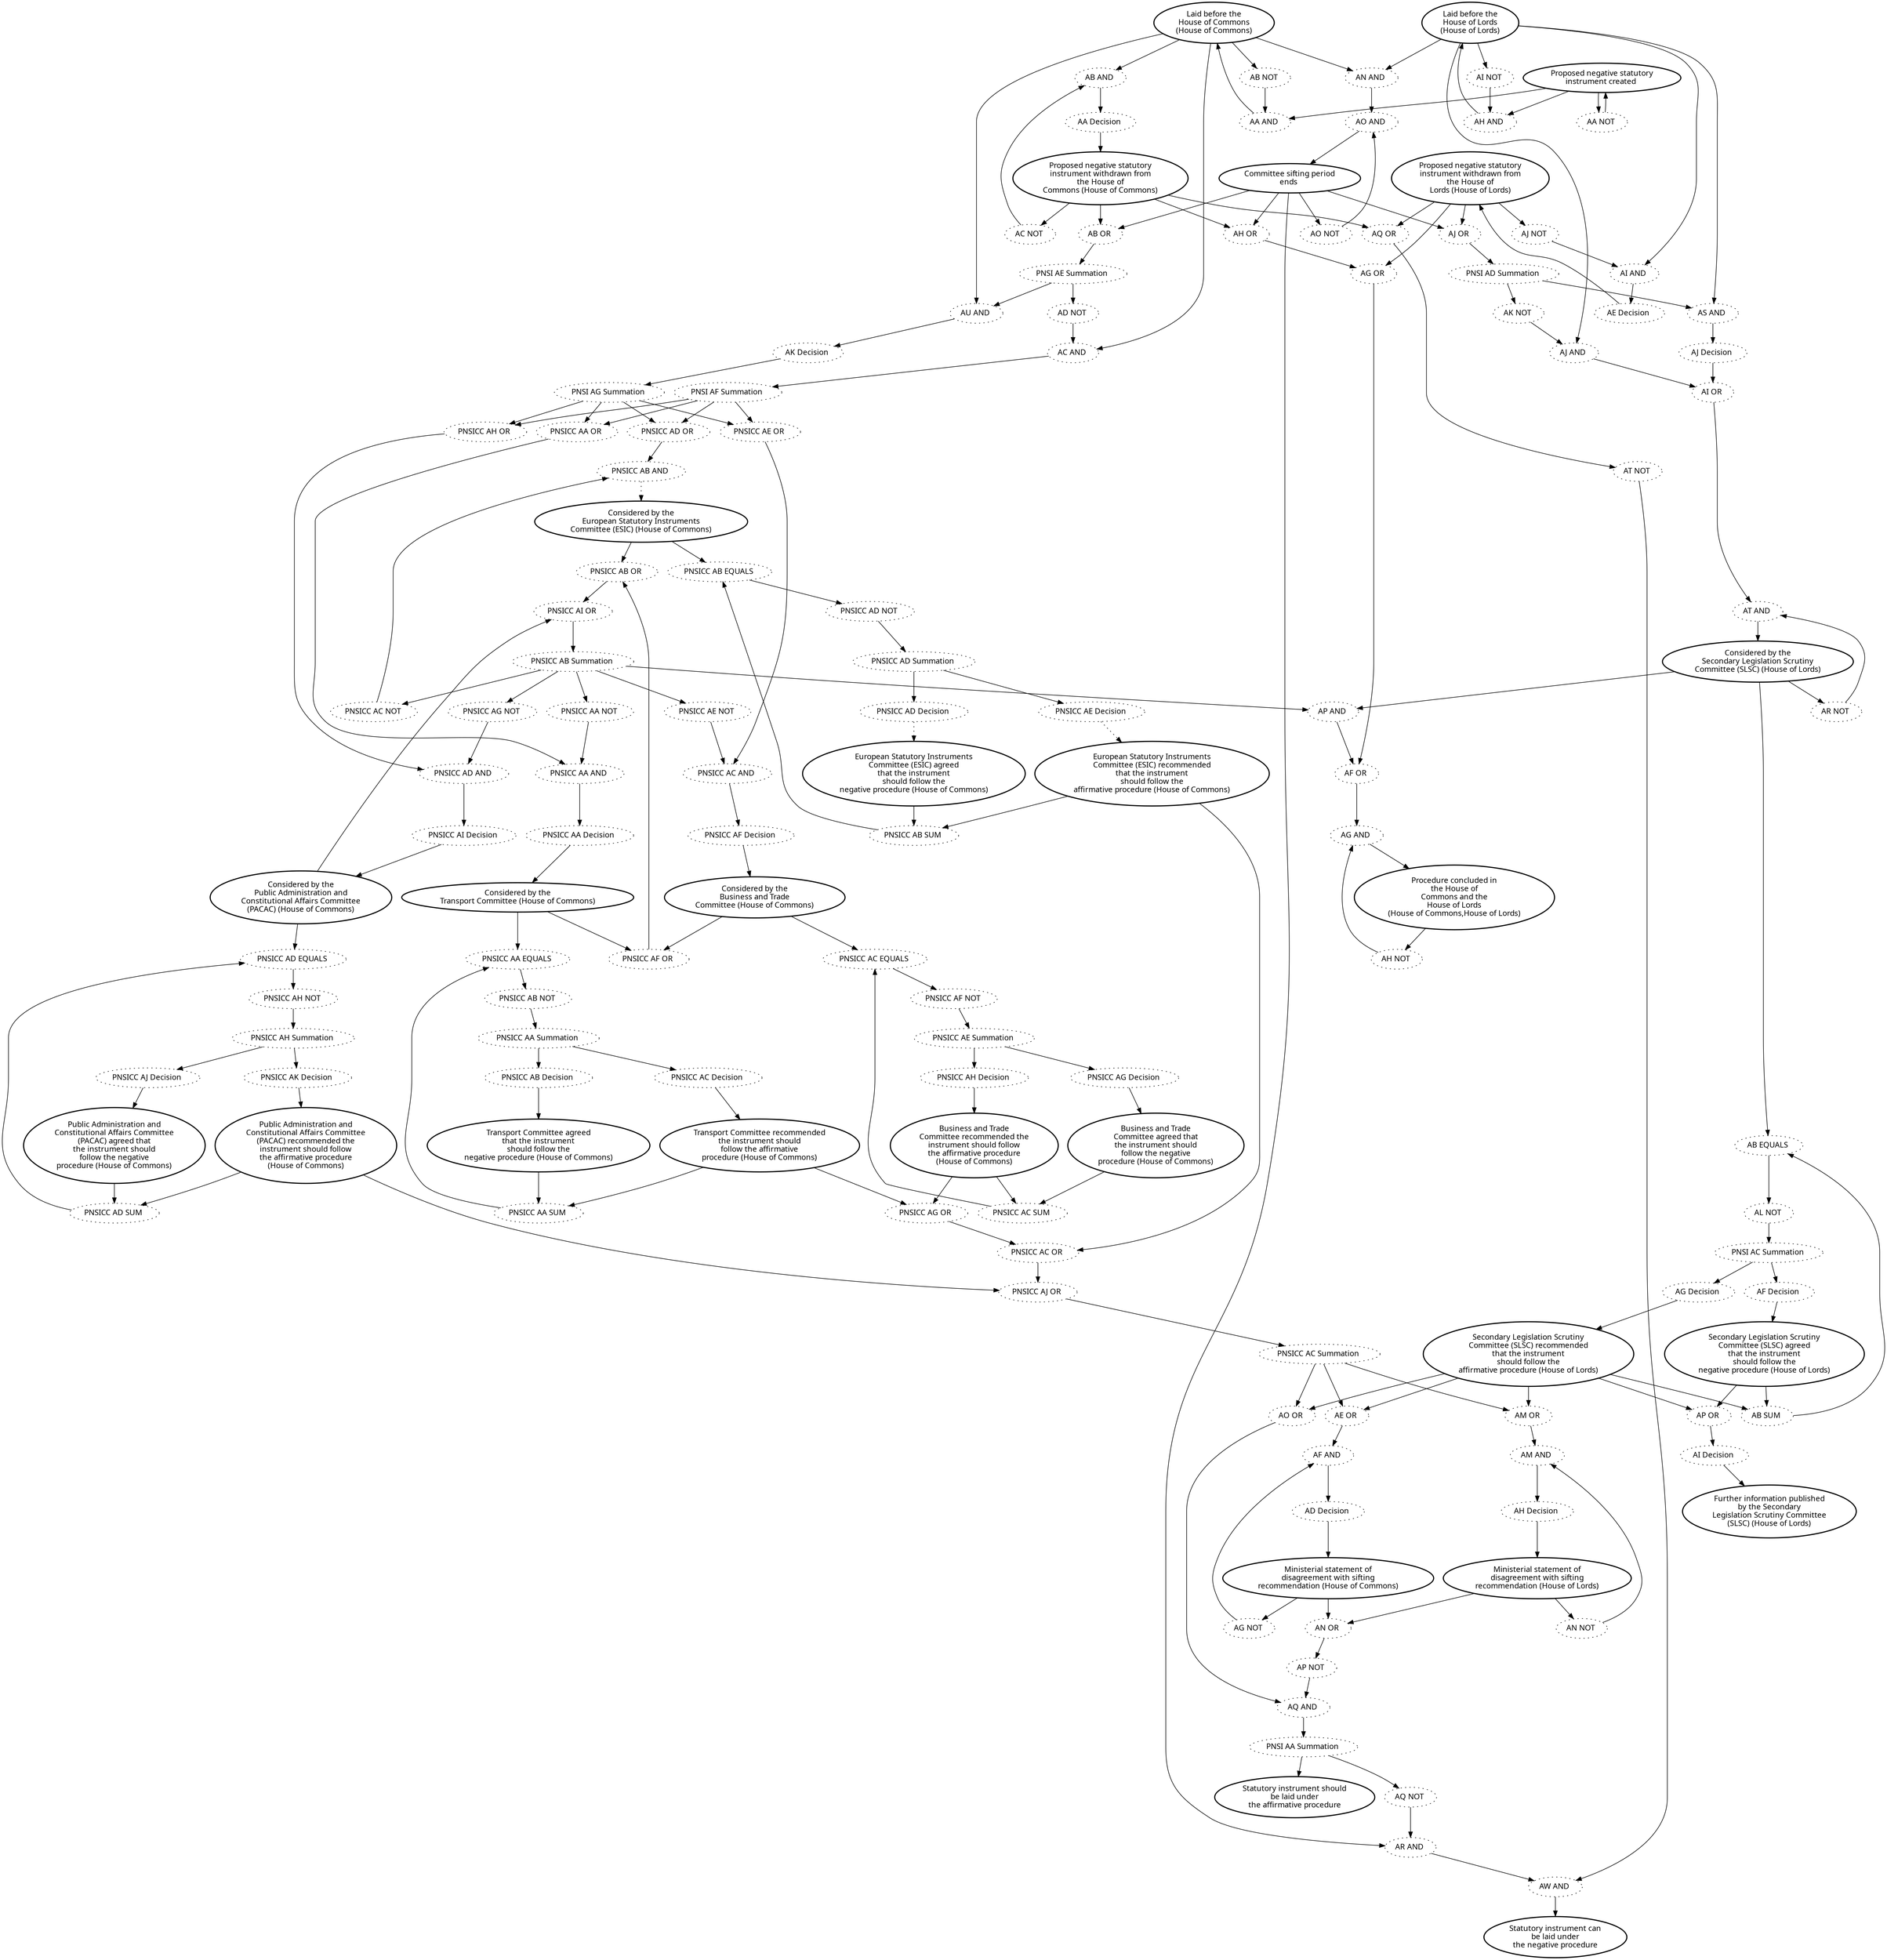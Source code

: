 digraph{graph[fontname="calibri"];node[fontname="calibri"];edge[fontname="calibri"];edge [style=solid, color=black];"4"->"283"[label=""];edge[style=solid, color=black];edge [style=solid, color=black];"4"->"326"[label=""];edge[style=solid, color=black];edge [style=solid, color=black];"4"->"539"[label=""];edge[style=solid, color=black];edge [style=solid, color=black];"4"->"540"[label=""];edge[style=solid, color=black];edge [style=solid, color=black];"4"->"333"[label=""];edge[style=solid, color=black];edge [style=solid, color=black];"12"->"326"[label=""];edge[style=solid, color=black];edge [style=solid, color=black];"12"->"306"[label=""];edge[style=solid, color=black];edge [style=solid, color=black];"12"->"307"[label=""];edge[style=solid, color=black];edge [style=solid, color=black];"12"->"310"[label=""];edge[style=solid, color=black];edge [style=solid, color=black];"12"->"331"[label=""];edge[style=solid, color=black];edge [style=solid, color=black];"19"->"299"[label=""];edge[style=solid, color=black];edge [style=solid, color=black];"19"->"1045"[label=""];edge[style=solid, color=black];edge [style=solid, color=black];"19"->"407"[label=""];edge[style=solid, color=black];edge [style=solid, color=black];"65"->"3999"[label=""];edge[style=solid, color=black];edge [style=solid, color=black];"66"->"3999"[label=""];edge[style=solid, color=black];edge [style=solid, color=black];"66"->"3993"[label=""];edge[style=solid, color=black];edge [style=solid, color=black];"71"->"286"[label=""];edge[style=solid, color=black];edge [style=solid, color=black];"71"->"304"[label=""];edge[style=solid, color=black];edge [style=solid, color=black];"71"->"328"[label=""];edge[style=solid, color=black];edge [style=solid, color=black];"71"->"313"[label=""];edge[style=solid, color=black];edge [style=solid, color=black];"71"->"330"[label=""];edge[style=solid, color=black];edge [style=solid, color=black];"81"->"295"[label=""];edge[style=solid, color=black];edge [style=solid, color=black];"81"->"322"[label=""];edge[style=solid, color=black];edge [style=solid, color=black];"81"->"418"[label=""];edge[style=solid, color=black];edge [style=solid, color=black];"81"->"1014"[label=""];edge[style=solid, color=black];edge [style=solid, color=black];"81"->"419"[label=""];edge[style=solid, color=black];edge [style=solid, color=black];"93"->"4000"[label=""];edge[style=solid, color=black];edge [style=solid, color=black];"93"->"3992"[label=""];edge[style=solid, color=black];edge [style=solid, color=black];"98"->"1014"[label=""];edge[style=solid, color=black];edge [style=solid, color=black];"98"->"419"[label=""];edge[style=solid, color=black];edge [style=solid, color=black];"99"->"305"[label=""];edge[style=solid, color=black];edge [style=solid, color=black];"99"->"538"[label=""];edge[style=solid, color=black];edge [style=solid, color=black];"99"->"542"[label=""];edge[style=solid, color=black];edge [style=solid, color=black];"108"->"303"[label=""];edge[style=solid, color=black];edge [style=solid, color=black];"108"->"308"[label=""];edge[style=solid, color=black];edge [style=solid, color=black];"108"->"313"[label=""];edge[style=solid, color=black];edge [style=solid, color=black];"108"->"420"[label=""];edge[style=solid, color=black];edge [style=solid, color=black];"109"->"282"[label=""];edge[style=solid, color=black];edge [style=solid, color=black];"109"->"304"[label=""];edge[style=solid, color=black];edge [style=solid, color=black];"109"->"286"[label=""];edge[style=solid, color=black];edge [style=solid, color=black];"109"->"420"[label=""];edge[style=solid, color=black];edge [style=solid, color=black];"111"->"301"[label=""];edge[style=solid, color=black];edge [style=solid, color=black];"113"->"297"[label=""];edge[style=solid, color=black];edge [style=solid, color=black];"113"->"417"[label=""];edge[style=solid, color=black];edge [style=solid, color=black];"114"->"325"[label=""];edge[style=solid, color=black];edge [style=solid, color=black];"114"->"417"[label=""];edge[style=solid, color=black];edge [style=solid, color=black];"281"->"109"[label=""];edge[style=solid, color=black];edge [style=solid, color=black];"282"->"540"[label=""];edge[style=solid, color=black];edge [style=solid, color=black];"283"->"3821"[label=""];edge[style=solid, color=black];edge [style=solid, color=black];"284"->"283"[label=""];edge[style=solid, color=black];edge [style=solid, color=black];"286"->"3186"[label=""];edge[style=solid, color=black];edge [style=solid, color=black];"295"->"296"[label=""];edge[style=solid, color=black];edge [style=solid, color=black];"296"->"298"[label=""];edge[style=solid, color=black];edge [style=solid, color=black];"297"->"296"[label=""];edge[style=solid, color=black];edge [style=solid, color=black];"298"->"113"[label=""];edge[style=solid, color=black];edge [style=solid, color=black];"299"->"302"[label=""];edge[style=solid, color=black];edge [style=solid, color=black];"300"->"111"[label=""];edge[style=solid, color=black];edge [style=solid, color=black];"301"->"300"[label=""];edge[style=solid, color=black];edge [style=solid, color=black];"302"->"300"[label=""];edge[style=solid, color=black];edge [style=solid, color=black];"303"->"302"[label=""];edge[style=solid, color=black];edge [style=solid, color=black];"304"->"303"[label=""];edge[style=solid, color=black];edge [style=solid, color=black];"305"->"12"[label=""];edge[style=solid, color=black];edge [style=solid, color=black];"306"->"305"[label=""];edge[style=solid, color=black];edge [style=solid, color=black];"307"->"309"[label=""];edge[style=solid, color=black];edge [style=solid, color=black];"308"->"307"[label=""];edge[style=solid, color=black];edge [style=solid, color=black];"309"->"108"[label=""];edge[style=solid, color=black];edge [style=solid, color=black];"310"->"312"[label=""];edge[style=solid, color=black];edge [style=solid, color=black];"311"->"310"[label=""];edge[style=solid, color=black];edge [style=solid, color=black];"312"->"332"[label=""];edge[style=solid, color=black];edge [style=solid, color=black];"313"->"3187"[label=""];edge[style=solid, color=black];edge [style=solid, color=black];"316"->"3068"[label=""];edge[style=solid, color=black];edge [style=solid, color=black];"320"->"98"[label=""];edge[style=solid, color=black];edge [style=solid, color=black];"321"->"81"[label=""];edge[style=solid, color=black];edge [style=solid, color=black];"322"->"323"[label=""];edge[style=solid, color=black];edge [style=solid, color=black];"323"->"324"[label=""];edge[style=solid, color=black];edge [style=solid, color=black];"324"->"114"[label=""];edge[style=solid, color=black];edge [style=solid, color=black];"325"->"323"[label=""];edge[style=solid, color=black];edge [style=solid, color=black];"326"->"327"[label=""];edge[style=solid, color=black];edge [style=solid, color=black];"327"->"71"[label=""];edge[style=solid, color=black];edge [style=solid, color=black];"328"->"327"[label=""];edge[style=solid, color=black];edge [style=solid, color=black];"329"->"2834"[label=""];edge[style=solid, color=black];edge [style=solid, color=black];"330"->"335"[label=""];edge[style=solid, color=black];edge [style=solid, color=black];"331"->"490"[label=""];edge[style=solid, color=black];edge [style=solid, color=black];"332"->"19"[label=""];edge[style=solid, color=black];edge [style=solid, color=black];"333"->"491"[label=""];edge[style=solid, color=black];edge [style=solid, color=black];"335"->"2833"[label=""];edge[style=solid, color=black];edge [style=solid, color=black];"405"->"329"[label=""];edge[style=solid, color=black];edge [style=solid, color=black];"406"->"330"[label=""];edge[style=solid, color=black];edge [style=solid, color=black];"407"->"332"[label=""];edge[style=solid, color=black];edge [style=solid, color=black];"409"->"335"[label=""];edge[style=solid, color=black];edge [style=solid, color=black];"417"->"405"[label=""];edge[style=solid, color=black];edge [style=solid, color=black];"418"->"329"[label=""];edge[style=solid, color=black];edge [style=solid, color=black];"419"->"489"[label=""];edge[style=solid, color=black];edge [style=solid, color=black];"420"->"409"[label=""];edge[style=solid, color=black];edge [style=solid, color=black];"489"->"224"[label=""];edge[style=solid, color=black];edge [style=solid, color=black];"490"->"312"[label=""];edge[style=solid, color=black];edge [style=solid, color=black];"491"->"3822"[label=""];edge[style=solid, color=black];edge [style=solid, color=black];"538"->"4"[label=""];edge[style=solid, color=black];edge [style=solid, color=black];"539"->"538"[label=""];edge[style=solid, color=black];edge [style=solid, color=black];"540"->"281"[label=""];edge[style=solid, color=black];edge [style=solid, color=black];"542"->"99"[label=""];edge[style=solid, color=black];edge [style=solid, color=black];"1014"->"1045"[label=""];edge[style=solid, color=black];edge [style=solid, color=black];"1045"->"316"[label=""];edge[style=solid, color=black];edge [style=solid, color=black];"2834"->"2832"[label=""];edge[style=solid, color=black];edge [style=solid, color=black];"2834"->"406"[label=""];edge[style=solid, color=black];edge [style=solid, color=black];"2901"->"4015"[label=""];edge[style=solid, color=black];edge [style=solid, color=black];"2901"->"4009"[label=""];edge[style=solid, color=black];edge [style=solid, color=black];"3068"->"320"[label=""];edge[style=solid, color=black];edge [style=solid, color=black];"3068"->"321"[label=""];edge[style=solid, color=black];edge [style=solid, color=black];"3186"->"284"[label=""];edge[style=solid, color=black];edge [style=solid, color=black];"3186"->"333"[label=""];edge[style=solid, color=black];edge [style=solid, color=black];"3187"->"311"[label=""];edge[style=solid, color=black];edge [style=solid, color=black];"3187"->"331"[label=""];edge[style=solid, color=black];edge [style=solid, color=black];"3821"->"3994"[label=""];edge[style=solid, color=black];edge [style=solid, color=black];"3821"->"3978"[label=""];edge[style=solid, color=black];edge [style=solid, color=black];"3821"->"4014"[label=""];edge[style=solid, color=black];edge [style=solid, color=black];"3821"->"4102"[label=""];edge[style=solid, color=black];edge [style=solid, color=black];"3822"->"3994"[label=""];edge[style=solid, color=black];edge [style=solid, color=black];"3822"->"3978"[label=""];edge[style=solid, color=black];edge [style=solid, color=black];"3822"->"4014"[label=""];edge[style=solid, color=black];edge [style=solid, color=black];"3822"->"4102"[label=""];edge[style=solid, color=black];edge [style=solid, color=black];"3977"->"3981"[label=""];edge[style=solid, color=black];edge [style=solid, color=black];"3978"->"3977"[label=""];edge[style=solid, color=black];edge [style=solid, color=black];"3979"->"3980"[label=""];edge[style=solid, color=black];edge [style=solid, color=black];"3980"->"3985"[label=""];edge[style=solid, color=black];edge [style=solid, color=black];"3981"->"3988"[label=""];edge[style=solid, color=black];edge [style=solid, color=black];"3982"->"3989"[label=""];edge[style=solid, color=black];edge [style=solid, color=black];"3983"->"3990"[label=""];edge[style=solid, color=black];edge [style=solid, color=black];"3984"->"3977"[label=""];edge[style=solid, color=black];edge [style=solid, color=black];"3985"->"3986"[label=""];edge[style=solid, color=black];edge [style=solid, color=black];"3986"->"3982"[label=""];edge[style=solid, color=black];edge [style=solid, color=black];"3986"->"3983"[label=""];edge[style=solid, color=black];edge [style=solid, color=black];"3987"->"299"[label=""];edge[style=solid, color=black];edge [style=solid, color=black];"3987"->"3995"[label=""];edge[style=solid, color=black];edge [style=solid, color=black];"3987"->"3984"[label=""];edge[style=solid, color=black];edge [style=solid, color=black];"3987"->"4003"[label=""];edge[style=solid, color=black];edge [style=solid, color=black];"3987"->"4104"[label=""];edge[style=solid, color=black];edge [style=solid, color=black];"3988"->"3980"[label=""];edge[style=solid, color=black];edge [style=solid, color=black];"3988"->"4015"[label=""];edge[style=solid, color=black];edge [style=solid, color=black];"3989"->"3979"[label=""];edge[style=solid, color=black];edge [style=solid, color=black];"3990"->"3979"[label=""];edge[style=solid, color=black];edge [style=solid, color=black];"3990"->"4016"[label=""];edge[style=solid, color=black];edge [style=dotted, color=black];"3991"->"93"[label=""];edge[style=solid, color=black];edge [style=solid, color=black];"3992"->"4115"[label=""];edge[style=solid, color=black];edge [style=solid, color=black];"3993"->"4116"[label=""];edge[style=solid, color=black];edge [style=solid, color=black];"3994"->"3991"[label=""];edge[style=solid, color=black];edge [style=solid, color=black];"3995"->"3991"[label=""];edge[style=solid, color=black];edge [style=solid, color=black];"3996"->"4001"[label=""];edge[style=solid, color=black];edge [style=dotted, color=black];"3997"->"65"[label=""];edge[style=solid, color=black];edge [style=dotted, color=black];"3998"->"66"[label=""];edge[style=solid, color=black];edge [style=solid, color=black];"3999"->"4000"[label=""];edge[style=solid, color=black];edge [style=solid, color=black];"4000"->"3996"[label=""];edge[style=solid, color=black];edge [style=solid, color=black];"4001"->"3997"[label=""];edge[style=solid, color=black];edge [style=solid, color=black];"4001"->"3998"[label=""];edge[style=solid, color=black];edge [style=solid, color=black];"4002"->"295"[label=""];edge[style=solid, color=black];edge [style=solid, color=black];"4002"->"322"[label=""];edge[style=solid, color=black];edge [style=solid, color=black];"4002"->"418"[label=""];edge[style=solid, color=black];edge [style=solid, color=black];"4003"->"4005"[label=""];edge[style=solid, color=black];edge [style=solid, color=black];"4004"->"4011"[label=""];edge[style=solid, color=black];edge [style=solid, color=black];"4005"->"4006"[label=""];edge[style=solid, color=black];edge [style=solid, color=black];"4006"->"2901"[label=""];edge[style=solid, color=black];edge [style=solid, color=black];"4007"->"4012"[label=""];edge[style=solid, color=black];edge [style=solid, color=black];"4008"->"4013"[label=""];edge[style=solid, color=black];edge [style=solid, color=black];"4009"->"4004"[label=""];edge[style=solid, color=black];edge [style=solid, color=black];"4010"->"4009"[label=""];edge[style=solid, color=black];edge [style=solid, color=black];"4011"->"4007"[label=""];edge[style=solid, color=black];edge [style=solid, color=black];"4011"->"4008"[label=""];edge[style=solid, color=black];edge [style=solid, color=black];"4012"->"4010"[label=""];edge[style=solid, color=black];edge [style=solid, color=black];"4013"->"4010"[label=""];edge[style=solid, color=black];edge [style=solid, color=black];"4013"->"4016"[label=""];edge[style=solid, color=black];edge [style=solid, color=black];"4014"->"4005"[label=""];edge[style=solid, color=black];edge [style=solid, color=black];"4015"->"3992"[label=""];edge[style=solid, color=black];edge [style=solid, color=black];"4016"->"3993"[label=""];edge[style=solid, color=black];edge [style=solid, color=black];"4102"->"4103"[label=""];edge[style=solid, color=black];edge [style=solid, color=black];"4103"->"4105"[label=""];edge[style=solid, color=black];edge [style=solid, color=black];"4104"->"4103"[label=""];edge[style=solid, color=black];edge [style=solid, color=black];"4105"->"4106"[label=""];edge[style=solid, color=black];edge [style=solid, color=black];"4106"->"4107"[label=""];edge[style=solid, color=black];edge [style=solid, color=black];"4106"->"4115"[label=""];edge[style=solid, color=black];edge [style=solid, color=black];"4107"->"4111"[label=""];edge[style=solid, color=black];edge [style=solid, color=black];"4108"->"4107"[label=""];edge[style=solid, color=black];edge [style=solid, color=black];"4109"->"4108"[label=""];edge[style=solid, color=black];edge [style=solid, color=black];"4110"->"4108"[label=""];edge[style=solid, color=black];edge [style=solid, color=black];"4110"->"4116"[label=""];edge[style=solid, color=black];edge [style=solid, color=black];"4111"->"4112"[label=""];edge[style=solid, color=black];edge [style=solid, color=black];"4112"->"4113"[label=""];edge[style=solid, color=black];edge [style=solid, color=black];"4112"->"4114"[label=""];edge[style=solid, color=black];edge [style=solid, color=black];"4113"->"4109"[label=""];edge[style=solid, color=black];edge [style=solid, color=black];"4114"->"4110"[label=""];edge[style=solid, color=black];edge [style=solid, color=black];"4115"->"3987"[label=""];edge[style=solid, color=black];edge [style=solid, color=black];"4116"->"4002"[label=""];edge[style=solid, color=black];"4" [label="Laid before the\nHouse of Commons\n(House of Commons)", style=bold];"12" [label="Laid before the\nHouse of Lords\n(House of Lords)", style=bold];"19" [label="Considered by the\nSecondary Legislation Scrutiny\nCommittee (SLSC) (House of Lords)", style=bold];"65" [label="European Statutory Instruments\nCommittee (ESIC) agreed\nthat the instrument\nshould follow the\nnegative procedure (House of Commons)", style=bold];"66" [label="European Statutory Instruments\nCommittee (ESIC) recommended\nthat the instrument\nshould follow the\naffirmative procedure (House of Commons)", style=bold];"71" [label="Committee sifting period\nends ", style=bold];"81" [label="Secondary Legislation Scrutiny\nCommittee (SLSC) recommended\nthat the instrument\nshould follow the\naffirmative procedure (House of Lords)", style=bold];"93" [label="Considered by the\nEuropean Statutory Instruments\nCommittee (ESIC) (House of Commons)", style=bold];"98" [label="Secondary Legislation Scrutiny\nCommittee (SLSC) agreed\nthat the instrument\nshould follow the\nnegative procedure (House of Lords)", style=bold];"99" [label="Proposed negative statutory\ninstrument created ", style=bold];"108" [label="Proposed negative statutory\ninstrument withdrawn from\nthe House of\nLords (House of Lords)", style=bold];"109" [label="Proposed negative statutory\ninstrument withdrawn from\nthe House of\nCommons (House of Commons)", style=bold];"111" [label="Procedure concluded in\nthe House of\nCommons and the\nHouse of Lords\n(House of Commons,House of Lords)", style=bold];"113" [label="Ministerial statement of\ndisagreement with sifting\nrecommendation (House of Commons)", style=bold];"114" [label="Ministerial statement of\ndisagreement with sifting\nrecommendation (House of Lords)", style=bold];"281" [label="AA Decision ", style=dotted];"282" [label="AC NOT ", style=dotted];"283" [label="AC AND ", style=dotted];"284" [label="AD NOT ", style=dotted];"286" [label="AB OR ", style=dotted];"295" [label="AE OR ", style=dotted];"296" [label="AF AND ", style=dotted];"297" [label="AG NOT ", style=dotted];"298" [label="AD Decision ", style=dotted];"299" [label="AP AND ", style=dotted];"300" [label="AG AND ", style=dotted];"301" [label="AH NOT ", style=dotted];"302" [label="AF OR ", style=dotted];"303" [label="AG OR ", style=dotted];"304" [label="AH OR ", style=dotted];"305" [label="AH AND ", style=dotted];"306" [label="AI NOT ", style=dotted];"307" [label="AI AND ", style=dotted];"308" [label="AJ NOT ", style=dotted];"309" [label="AE Decision ", style=dotted];"310" [label="AJ AND ", style=dotted];"311" [label="AK NOT ", style=dotted];"312" [label="AI OR ", style=dotted];"313" [label="AJ OR ", style=dotted];"316" [label="AL NOT ", style=dotted];"320" [label="AF Decision ", style=dotted];"321" [label="AG Decision ", style=dotted];"322" [label="AM OR ", style=dotted];"323" [label="AM AND ", style=dotted];"324" [label="AH Decision ", style=dotted];"325" [label="AN NOT ", style=dotted];"326" [label="AN AND ", style=dotted];"327" [label="AO AND ", style=dotted];"328" [label="AO NOT ", style=dotted];"329" [label="AQ AND ", style=dotted];"330" [label="AR AND ", style=dotted];"331" [label="AS AND ", style=dotted];"332" [label="AT AND ", style=dotted];"333" [label="AU AND ", style=dotted];"335" [label="AW AND ", style=dotted];"405" [label="AP NOT ", style=dotted];"406" [label="AQ NOT ", style=dotted];"407" [label="AR NOT ", style=dotted];"409" [label="AT NOT ", style=dotted];"417" [label="AN OR ", style=dotted];"418" [label="AO OR ", style=dotted];"419" [label="AP OR ", style=dotted];"420" [label="AQ OR ", style=dotted];"489" [label="AI Decision ", style=dotted];"490" [label="AJ Decision ", style=dotted];"491" [label="AK Decision ", style=dotted];"538" [label="AA AND ", style=dotted];"539" [label="AB NOT ", style=dotted];"540" [label="AB AND ", style=dotted];"542" [label="AA NOT ", style=dotted];"1014" [label="AB SUM ", style=dotted];"1045" [label="AB EQUALS ", style=dotted];"2834" [label="PNSI AA Summation ", style=dotted];"2901" [label="Considered by the\nBusiness and Trade\nCommittee (House of Commons)", style=bold];"3068" [label="PNSI AC Summation ", style=dotted];"3186" [label="PNSI AE Summation ", style=dotted];"3187" [label="PNSI AD Summation ", style=dotted];"3821" [label="PNSI AF Summation ", style=dotted];"3822" [label="PNSI AG Summation ", style=dotted];"3977" [label="PNSICC AA AND ", style=dotted];"3978" [label="PNSICC AA OR ", style=dotted];"3979" [label="PNSICC AA SUM ", style=dotted];"3980" [label="PNSICC AA EQUALS ", style=dotted];"3981" [label="PNSICC AA Decision ", style=dotted];"3982" [label="PNSICC AB Decision ", style=dotted];"3983" [label="PNSICC AC Decision ", style=dotted];"3984" [label="PNSICC AA NOT ", style=dotted];"3985" [label="PNSICC AB NOT ", style=dotted];"3986" [label="PNSICC AA Summation ", style=dotted];"3987" [label="PNSICC AB Summation ", style=dotted];"3988" [label="Considered by the\nTransport Committee (House of Commons)", style=bold];"3989" [label="Transport Committee agreed\nthat the instrument\nshould follow the\nnegative procedure (House of Commons)", style=bold];"3990" [label="Transport Committee recommended\nthe instrument should\nfollow the affirmative\nprocedure (House of Commons)", style=bold];"3991" [label="PNSICC AB AND ", style=dotted];"3992" [label="PNSICC AB OR ", style=dotted];"3993" [label="PNSICC AC OR ", style=dotted];"3994" [label="PNSICC AD OR ", style=dotted];"3995" [label="PNSICC AC NOT ", style=dotted];"3996" [label="PNSICC AD NOT ", style=dotted];"3997" [label="PNSICC AD Decision ", style=dotted];"3998" [label="PNSICC AE Decision ", style=dotted];"3999" [label="PNSICC AB SUM ", style=dotted];"4000" [label="PNSICC AB EQUALS ", style=dotted];"4001" [label="PNSICC AD Summation ", style=dotted];"4002" [label="PNSICC AC Summation ", style=dotted];"4003" [label="PNSICC AE NOT ", style=dotted];"4004" [label="PNSICC AF NOT ", style=dotted];"4005" [label="PNSICC AC AND ", style=dotted];"4006" [label="PNSICC AF Decision ", style=dotted];"4007" [label="PNSICC AG Decision ", style=dotted];"4008" [label="PNSICC AH Decision ", style=dotted];"4009" [label="PNSICC AC EQUALS ", style=dotted];"4010" [label="PNSICC AC SUM ", style=dotted];"4011" [label="PNSICC AE Summation ", style=dotted];"4012" [label="Business and Trade\nCommittee agreed that\nthe instrument should\nfollow the negative\nprocedure (House of Commons)", style=bold];"4013" [label="Business and Trade\nCommittee recommended the\ninstrument should follow\nthe affirmative procedure\n(House of Commons)", style=bold];"4014" [label="PNSICC AE OR ", style=dotted];"4015" [label="PNSICC AF OR ", style=dotted];"4016" [label="PNSICC AG OR ", style=dotted];"4102" [label="PNSICC AH OR ", style=dotted];"4103" [label="PNSICC AD AND ", style=dotted];"4104" [label="PNSICC AG NOT ", style=dotted];"4105" [label="PNSICC AI Decision ", style=dotted];"4106" [label="Considered by the\nPublic Administration and\nConstitutional Affairs Committee\n(PACAC) (House of Commons)", style=bold];"4107" [label="PNSICC AD EQUALS ", style=dotted];"4108" [label="PNSICC AD SUM ", style=dotted];"4109" [label="Public Administration and\nConstitutional Affairs Committee\n(PACAC) agreed that\nthe instrument should\nfollow the negative\nprocedure (House of Commons)", style=bold];"4110" [label="Public Administration and\nConstitutional Affairs Committee\n(PACAC) recommended the\ninstrument should follow\nthe affirmative procedure\n(House of Commons)", style=bold];"4111" [label="PNSICC AH NOT ", style=dotted];"4112" [label="PNSICC AH Summation ", style=dotted];"4113" [label="PNSICC AJ Decision ", style=dotted];"4114" [label="PNSICC AK Decision ", style=dotted];"4115" [label="PNSICC AI OR ", style=dotted];"4116" [label="PNSICC AJ OR ", style=dotted];"2833" [label="Statutory instrument can\nbe laid under\nthe negative procedure\n", style=bold];"224" [label="Further information published\nby the Secondary\nLegislation Scrutiny Committee\n(SLSC) (House of Lords)", style=bold];"2832" [label="Statutory instrument should\nbe laid under\nthe affirmative procedure\n", style=bold];}
